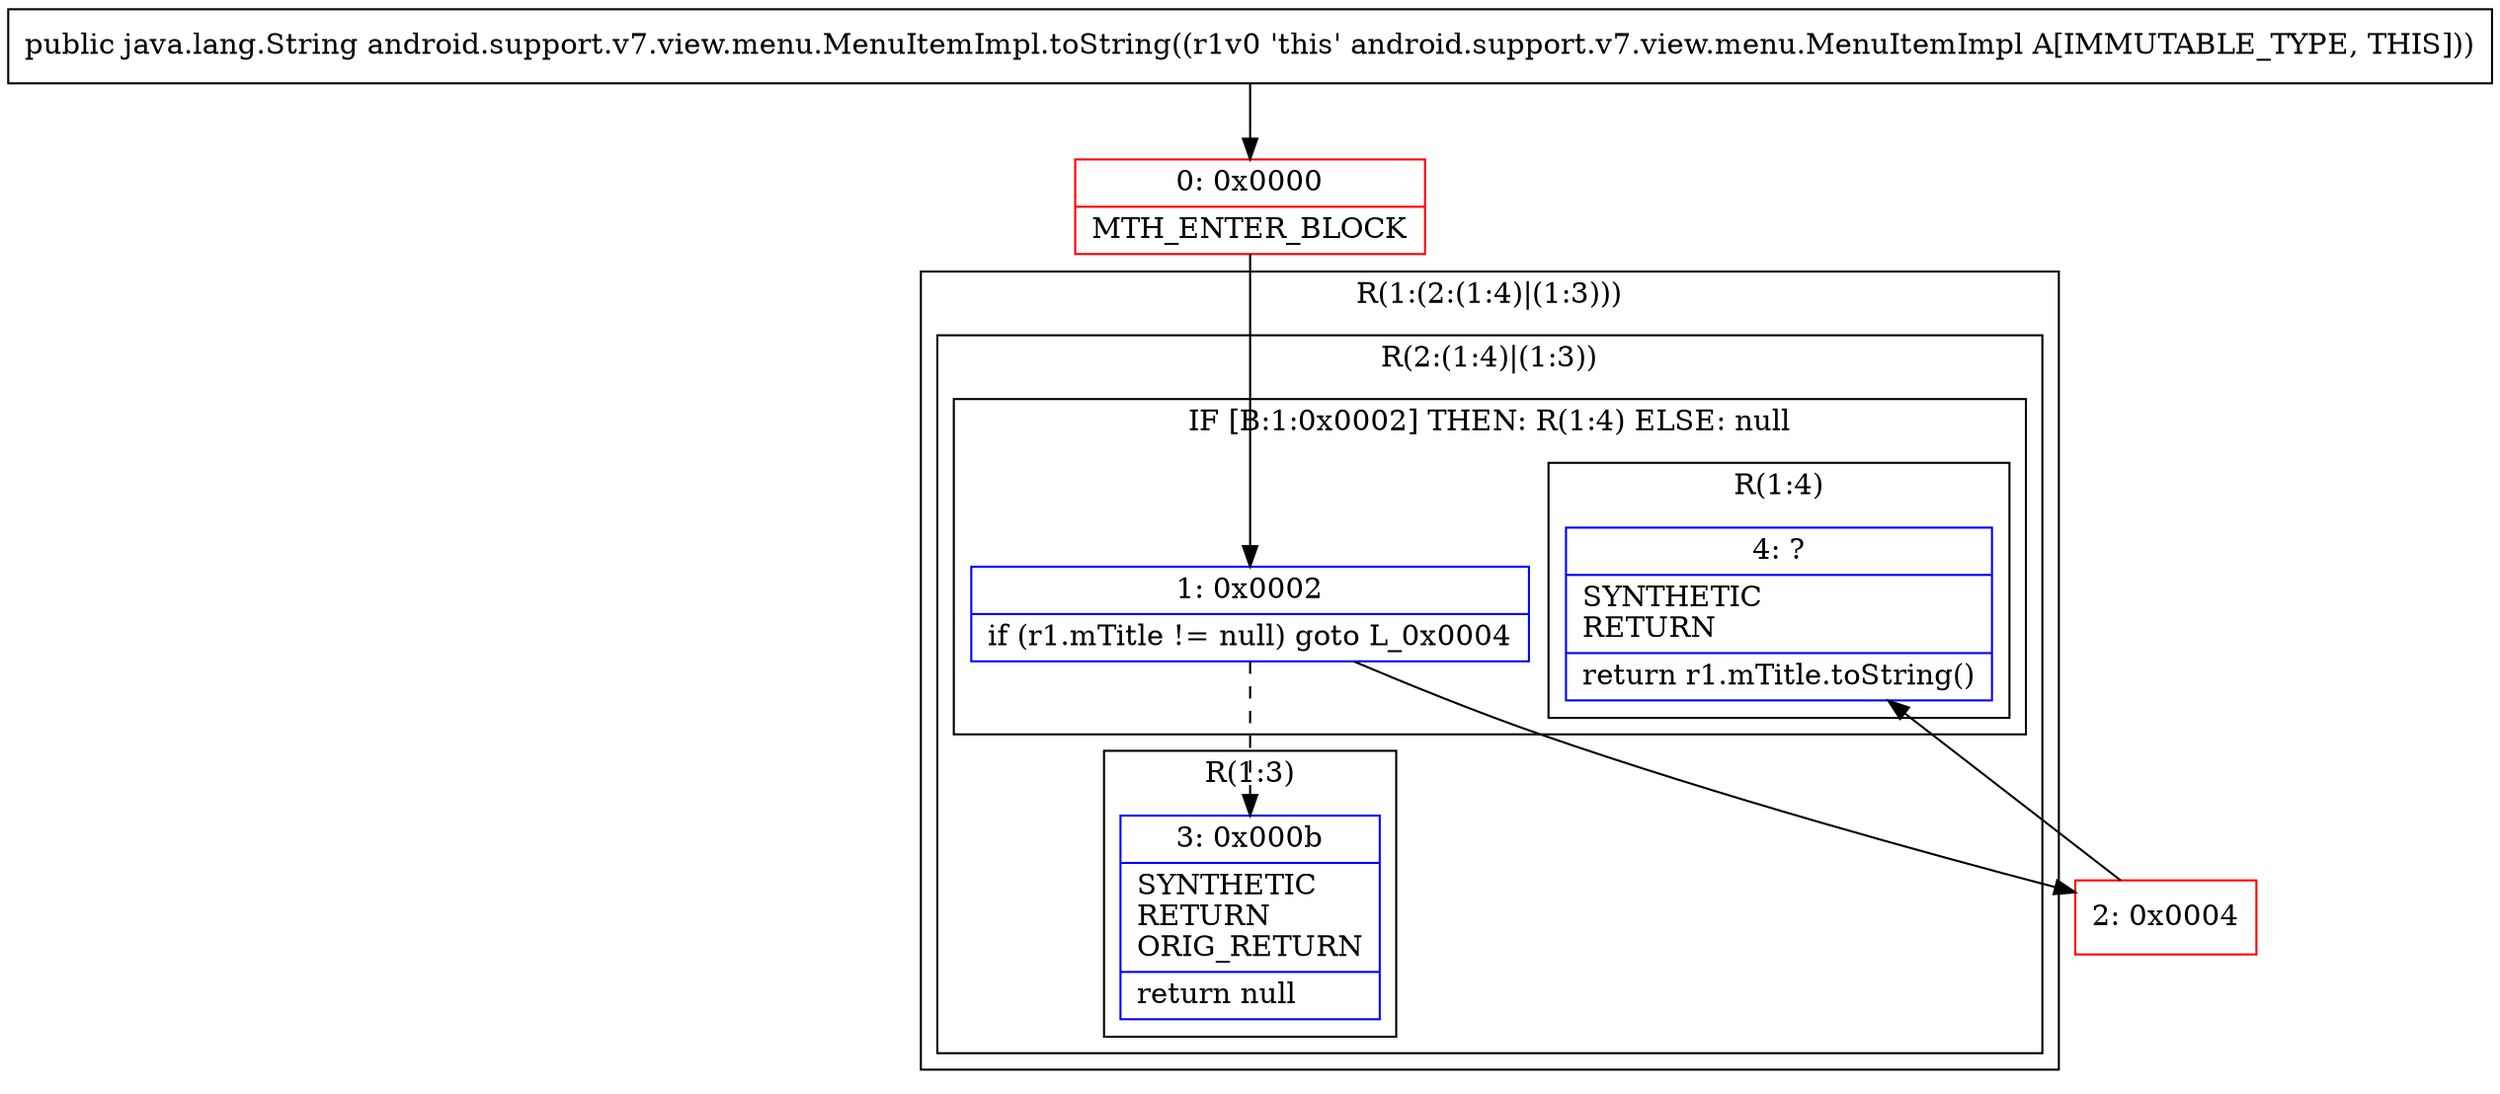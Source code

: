 digraph "CFG forandroid.support.v7.view.menu.MenuItemImpl.toString()Ljava\/lang\/String;" {
subgraph cluster_Region_564539173 {
label = "R(1:(2:(1:4)|(1:3)))";
node [shape=record,color=blue];
subgraph cluster_Region_1566445672 {
label = "R(2:(1:4)|(1:3))";
node [shape=record,color=blue];
subgraph cluster_IfRegion_1394284532 {
label = "IF [B:1:0x0002] THEN: R(1:4) ELSE: null";
node [shape=record,color=blue];
Node_1 [shape=record,label="{1\:\ 0x0002|if (r1.mTitle != null) goto L_0x0004\l}"];
subgraph cluster_Region_1361622436 {
label = "R(1:4)";
node [shape=record,color=blue];
Node_4 [shape=record,label="{4\:\ ?|SYNTHETIC\lRETURN\l|return r1.mTitle.toString()\l}"];
}
}
subgraph cluster_Region_1105688483 {
label = "R(1:3)";
node [shape=record,color=blue];
Node_3 [shape=record,label="{3\:\ 0x000b|SYNTHETIC\lRETURN\lORIG_RETURN\l|return null\l}"];
}
}
}
Node_0 [shape=record,color=red,label="{0\:\ 0x0000|MTH_ENTER_BLOCK\l}"];
Node_2 [shape=record,color=red,label="{2\:\ 0x0004}"];
MethodNode[shape=record,label="{public java.lang.String android.support.v7.view.menu.MenuItemImpl.toString((r1v0 'this' android.support.v7.view.menu.MenuItemImpl A[IMMUTABLE_TYPE, THIS])) }"];
MethodNode -> Node_0;
Node_1 -> Node_2;
Node_1 -> Node_3[style=dashed];
Node_0 -> Node_1;
Node_2 -> Node_4;
}

